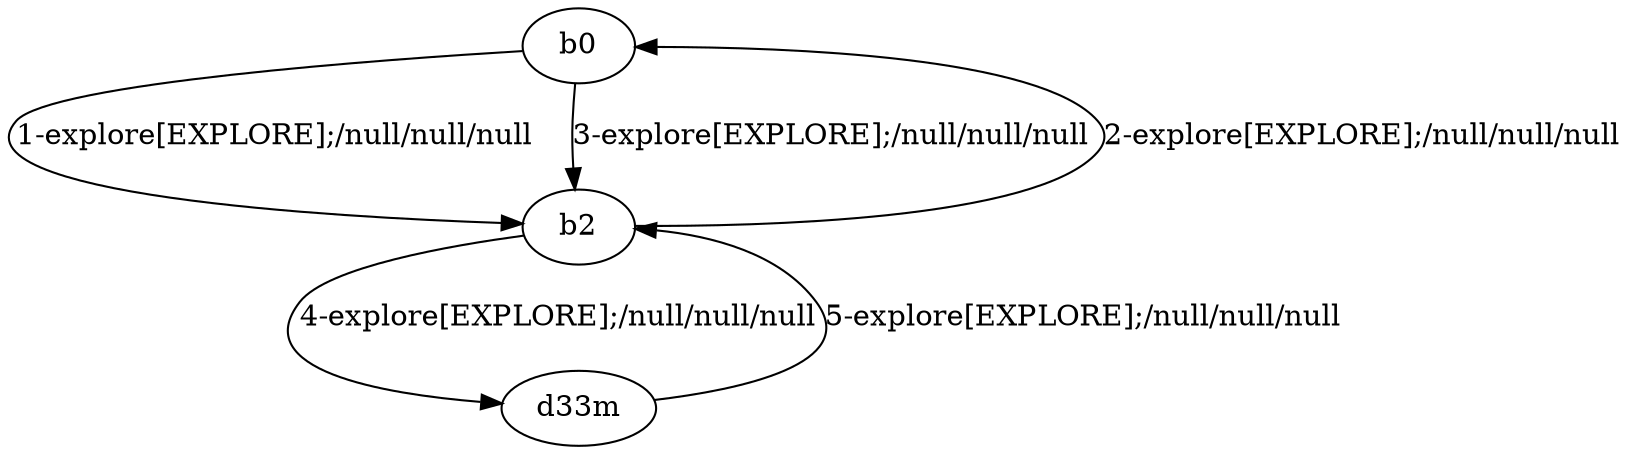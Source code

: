 # Total number of goals covered by this test: 1
# d33m --> b2

digraph g {
"b0" -> "b2" [label = "1-explore[EXPLORE];/null/null/null"];
"b2" -> "b0" [label = "2-explore[EXPLORE];/null/null/null"];
"b0" -> "b2" [label = "3-explore[EXPLORE];/null/null/null"];
"b2" -> "d33m" [label = "4-explore[EXPLORE];/null/null/null"];
"d33m" -> "b2" [label = "5-explore[EXPLORE];/null/null/null"];
}
